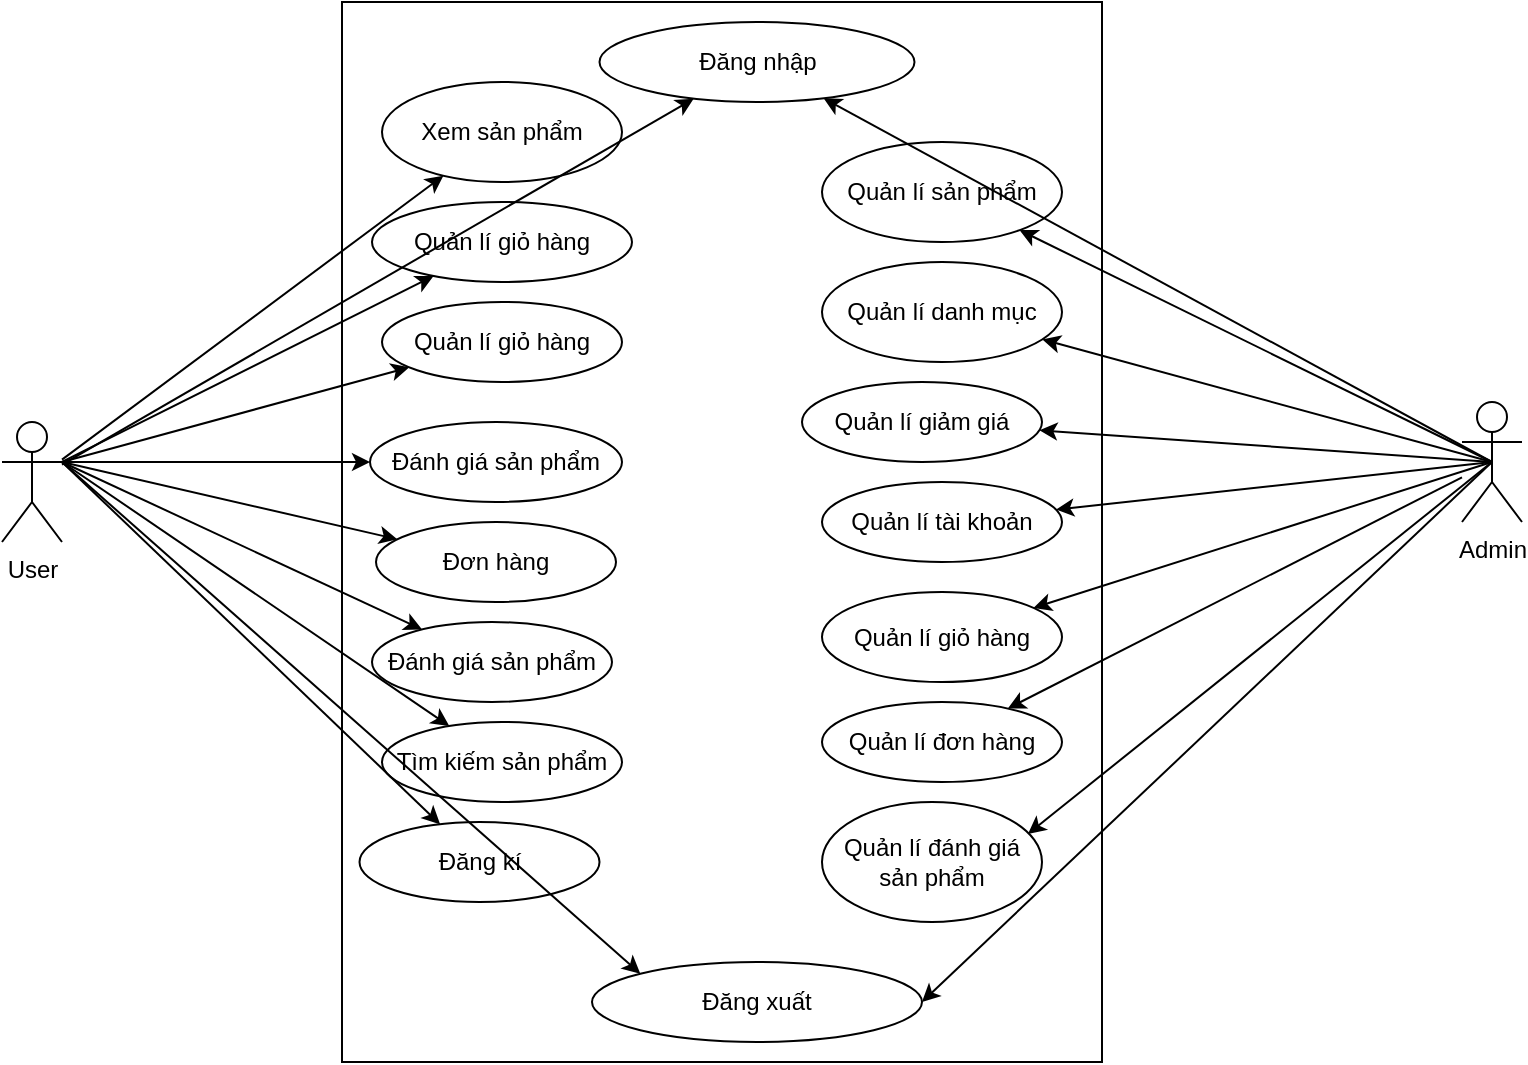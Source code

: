 <mxfile version="24.8.4">
  <diagram name="Page-1" id="KXQdFByNBVpxFLF6cQxC">
    <mxGraphModel dx="1434" dy="772" grid="1" gridSize="10" guides="1" tooltips="1" connect="1" arrows="1" fold="1" page="1" pageScale="1" pageWidth="827" pageHeight="1169" math="0" shadow="0">
      <root>
        <mxCell id="0" />
        <mxCell id="1" parent="0" />
        <mxCell id="8wAcKJ2KfCNN_2pJejDK-2" value="" style="rounded=0;whiteSpace=wrap;html=1;" vertex="1" parent="1">
          <mxGeometry x="220" y="80" width="380" height="530" as="geometry" />
        </mxCell>
        <mxCell id="8wAcKJ2KfCNN_2pJejDK-3" value="User" style="shape=umlActor;verticalLabelPosition=bottom;verticalAlign=top;html=1;outlineConnect=0;" vertex="1" parent="1">
          <mxGeometry x="50" y="290" width="30" height="60" as="geometry" />
        </mxCell>
        <mxCell id="8wAcKJ2KfCNN_2pJejDK-5" value="Admin" style="shape=umlActor;verticalLabelPosition=bottom;verticalAlign=top;html=1;outlineConnect=0;" vertex="1" parent="1">
          <mxGeometry x="780" y="280" width="30" height="60" as="geometry" />
        </mxCell>
        <mxCell id="8wAcKJ2KfCNN_2pJejDK-6" value="Đăng nhập" style="ellipse;whiteSpace=wrap;html=1;" vertex="1" parent="1">
          <mxGeometry x="348.75" y="90" width="157.5" height="40" as="geometry" />
        </mxCell>
        <mxCell id="8wAcKJ2KfCNN_2pJejDK-7" value="Đăng xuất" style="ellipse;whiteSpace=wrap;html=1;" vertex="1" parent="1">
          <mxGeometry x="345" y="560" width="165" height="40" as="geometry" />
        </mxCell>
        <mxCell id="8wAcKJ2KfCNN_2pJejDK-8" value="Xem sản phẩm" style="ellipse;whiteSpace=wrap;html=1;" vertex="1" parent="1">
          <mxGeometry x="240" y="120" width="120" height="50" as="geometry" />
        </mxCell>
        <mxCell id="8wAcKJ2KfCNN_2pJejDK-9" value="Quản lí sản phẩm" style="ellipse;whiteSpace=wrap;html=1;" vertex="1" parent="1">
          <mxGeometry x="460" y="150" width="120" height="50" as="geometry" />
        </mxCell>
        <mxCell id="8wAcKJ2KfCNN_2pJejDK-10" value="Quản lí giỏ hàng" style="ellipse;whiteSpace=wrap;html=1;" vertex="1" parent="1">
          <mxGeometry x="235" y="180" width="130" height="40" as="geometry" />
        </mxCell>
        <mxCell id="8wAcKJ2KfCNN_2pJejDK-11" value="Đánh giá sản phẩm" style="ellipse;whiteSpace=wrap;html=1;" vertex="1" parent="1">
          <mxGeometry x="234" y="290" width="126" height="40" as="geometry" />
        </mxCell>
        <mxCell id="8wAcKJ2KfCNN_2pJejDK-13" value="Quản lí danh mục" style="ellipse;whiteSpace=wrap;html=1;" vertex="1" parent="1">
          <mxGeometry x="460" y="210" width="120" height="50" as="geometry" />
        </mxCell>
        <mxCell id="8wAcKJ2KfCNN_2pJejDK-14" value="Quản lí giảm giá" style="ellipse;whiteSpace=wrap;html=1;" vertex="1" parent="1">
          <mxGeometry x="450" y="270" width="120" height="40" as="geometry" />
        </mxCell>
        <mxCell id="8wAcKJ2KfCNN_2pJejDK-15" value="Quản lí tài khoản" style="ellipse;whiteSpace=wrap;html=1;" vertex="1" parent="1">
          <mxGeometry x="460" y="320" width="120" height="40" as="geometry" />
        </mxCell>
        <mxCell id="8wAcKJ2KfCNN_2pJejDK-16" value="Quản lí giỏ hàng" style="ellipse;whiteSpace=wrap;html=1;" vertex="1" parent="1">
          <mxGeometry x="460" y="375" width="120" height="45" as="geometry" />
        </mxCell>
        <mxCell id="8wAcKJ2KfCNN_2pJejDK-17" value="Quản lí đơn hàng" style="ellipse;whiteSpace=wrap;html=1;" vertex="1" parent="1">
          <mxGeometry x="460" y="430" width="120" height="40" as="geometry" />
        </mxCell>
        <mxCell id="8wAcKJ2KfCNN_2pJejDK-18" value="Quản lí giỏ hàng" style="ellipse;whiteSpace=wrap;html=1;" vertex="1" parent="1">
          <mxGeometry x="240" y="230" width="120" height="40" as="geometry" />
        </mxCell>
        <mxCell id="8wAcKJ2KfCNN_2pJejDK-19" value="Đơn hàng" style="ellipse;whiteSpace=wrap;html=1;" vertex="1" parent="1">
          <mxGeometry x="237" y="340" width="120" height="40" as="geometry" />
        </mxCell>
        <mxCell id="8wAcKJ2KfCNN_2pJejDK-20" value="Đánh giá sản phẩm" style="ellipse;whiteSpace=wrap;html=1;" vertex="1" parent="1">
          <mxGeometry x="235" y="390" width="120" height="40" as="geometry" />
        </mxCell>
        <mxCell id="8wAcKJ2KfCNN_2pJejDK-21" value="Quản lí đánh giá sản phẩm" style="ellipse;whiteSpace=wrap;html=1;" vertex="1" parent="1">
          <mxGeometry x="460" y="480" width="110" height="60" as="geometry" />
        </mxCell>
        <mxCell id="8wAcKJ2KfCNN_2pJejDK-22" value="Tìm kiếm sản phẩm" style="ellipse;whiteSpace=wrap;html=1;" vertex="1" parent="1">
          <mxGeometry x="240" y="440" width="120" height="40" as="geometry" />
        </mxCell>
        <mxCell id="8wAcKJ2KfCNN_2pJejDK-27" value="" style="endArrow=classic;html=1;rounded=0;" edge="1" parent="1" source="8wAcKJ2KfCNN_2pJejDK-3" target="8wAcKJ2KfCNN_2pJejDK-6">
          <mxGeometry width="50" height="50" relative="1" as="geometry">
            <mxPoint x="110" y="320" as="sourcePoint" />
            <mxPoint x="160" y="270" as="targetPoint" />
          </mxGeometry>
        </mxCell>
        <mxCell id="8wAcKJ2KfCNN_2pJejDK-28" value="" style="endArrow=classic;html=1;rounded=0;" edge="1" parent="1" source="8wAcKJ2KfCNN_2pJejDK-3" target="8wAcKJ2KfCNN_2pJejDK-8">
          <mxGeometry width="50" height="50" relative="1" as="geometry">
            <mxPoint x="80" y="370" as="sourcePoint" />
            <mxPoint x="150.711" y="320" as="targetPoint" />
          </mxGeometry>
        </mxCell>
        <mxCell id="8wAcKJ2KfCNN_2pJejDK-29" value="" style="endArrow=classic;html=1;rounded=0;exitX=1;exitY=0.333;exitDx=0;exitDy=0;exitPerimeter=0;" edge="1" parent="1" source="8wAcKJ2KfCNN_2pJejDK-3" target="8wAcKJ2KfCNN_2pJejDK-10">
          <mxGeometry width="50" height="50" relative="1" as="geometry">
            <mxPoint x="70" y="350" as="sourcePoint" />
            <mxPoint x="120" y="300" as="targetPoint" />
          </mxGeometry>
        </mxCell>
        <mxCell id="8wAcKJ2KfCNN_2pJejDK-30" value="" style="endArrow=classic;html=1;rounded=0;" edge="1" parent="1" target="8wAcKJ2KfCNN_2pJejDK-18">
          <mxGeometry width="50" height="50" relative="1" as="geometry">
            <mxPoint x="80" y="310" as="sourcePoint" />
            <mxPoint x="120" y="320" as="targetPoint" />
          </mxGeometry>
        </mxCell>
        <mxCell id="8wAcKJ2KfCNN_2pJejDK-31" value="" style="endArrow=classic;html=1;rounded=0;exitX=1;exitY=0.333;exitDx=0;exitDy=0;exitPerimeter=0;" edge="1" parent="1" source="8wAcKJ2KfCNN_2pJejDK-3" target="8wAcKJ2KfCNN_2pJejDK-11">
          <mxGeometry width="50" height="50" relative="1" as="geometry">
            <mxPoint x="120" y="380" as="sourcePoint" />
            <mxPoint x="170" y="330" as="targetPoint" />
          </mxGeometry>
        </mxCell>
        <mxCell id="8wAcKJ2KfCNN_2pJejDK-32" value="" style="endArrow=classic;html=1;rounded=0;exitX=1;exitY=0.333;exitDx=0;exitDy=0;exitPerimeter=0;" edge="1" parent="1" source="8wAcKJ2KfCNN_2pJejDK-3" target="8wAcKJ2KfCNN_2pJejDK-19">
          <mxGeometry width="50" height="50" relative="1" as="geometry">
            <mxPoint x="50" y="370" as="sourcePoint" />
            <mxPoint x="100" y="320" as="targetPoint" />
          </mxGeometry>
        </mxCell>
        <mxCell id="8wAcKJ2KfCNN_2pJejDK-33" value="" style="endArrow=classic;html=1;rounded=0;" edge="1" parent="1" target="8wAcKJ2KfCNN_2pJejDK-20">
          <mxGeometry width="50" height="50" relative="1" as="geometry">
            <mxPoint x="80" y="310" as="sourcePoint" />
            <mxPoint x="239.999" y="506.501" as="targetPoint" />
          </mxGeometry>
        </mxCell>
        <mxCell id="8wAcKJ2KfCNN_2pJejDK-34" value="" style="endArrow=classic;html=1;rounded=0;" edge="1" parent="1" target="8wAcKJ2KfCNN_2pJejDK-22">
          <mxGeometry width="50" height="50" relative="1" as="geometry">
            <mxPoint x="80" y="310" as="sourcePoint" />
            <mxPoint x="130" y="560" as="targetPoint" />
          </mxGeometry>
        </mxCell>
        <mxCell id="8wAcKJ2KfCNN_2pJejDK-36" value="Đăng kí" style="ellipse;whiteSpace=wrap;html=1;" vertex="1" parent="1">
          <mxGeometry x="228.75" y="490" width="120" height="40" as="geometry" />
        </mxCell>
        <mxCell id="8wAcKJ2KfCNN_2pJejDK-37" value="" style="endArrow=classic;html=1;rounded=0;" edge="1" parent="1" target="8wAcKJ2KfCNN_2pJejDK-36">
          <mxGeometry width="50" height="50" relative="1" as="geometry">
            <mxPoint x="80" y="310" as="sourcePoint" />
            <mxPoint x="50" y="500" as="targetPoint" />
          </mxGeometry>
        </mxCell>
        <mxCell id="8wAcKJ2KfCNN_2pJejDK-38" value="" style="endArrow=classic;html=1;rounded=0;entryX=0;entryY=0;entryDx=0;entryDy=0;" edge="1" parent="1" target="8wAcKJ2KfCNN_2pJejDK-7">
          <mxGeometry width="50" height="50" relative="1" as="geometry">
            <mxPoint x="80" y="310" as="sourcePoint" />
            <mxPoint x="80" y="550" as="targetPoint" />
          </mxGeometry>
        </mxCell>
        <mxCell id="8wAcKJ2KfCNN_2pJejDK-40" value="" style="endArrow=classic;html=1;rounded=0;exitX=0.5;exitY=0.5;exitDx=0;exitDy=0;exitPerimeter=0;" edge="1" parent="1" source="8wAcKJ2KfCNN_2pJejDK-5" target="8wAcKJ2KfCNN_2pJejDK-6">
          <mxGeometry width="50" height="50" relative="1" as="geometry">
            <mxPoint x="750" y="475" as="sourcePoint" />
            <mxPoint x="800" y="425" as="targetPoint" />
          </mxGeometry>
        </mxCell>
        <mxCell id="8wAcKJ2KfCNN_2pJejDK-41" value="" style="endArrow=classic;html=1;rounded=0;exitX=0.5;exitY=0.5;exitDx=0;exitDy=0;exitPerimeter=0;" edge="1" parent="1" source="8wAcKJ2KfCNN_2pJejDK-5" target="8wAcKJ2KfCNN_2pJejDK-9">
          <mxGeometry width="50" height="50" relative="1" as="geometry">
            <mxPoint x="680" y="520" as="sourcePoint" />
            <mxPoint x="730" y="470" as="targetPoint" />
          </mxGeometry>
        </mxCell>
        <mxCell id="8wAcKJ2KfCNN_2pJejDK-42" value="" style="endArrow=classic;html=1;rounded=0;exitX=0.5;exitY=0.5;exitDx=0;exitDy=0;exitPerimeter=0;" edge="1" parent="1" source="8wAcKJ2KfCNN_2pJejDK-5" target="8wAcKJ2KfCNN_2pJejDK-13">
          <mxGeometry width="50" height="50" relative="1" as="geometry">
            <mxPoint x="700" y="530" as="sourcePoint" />
            <mxPoint x="750" y="480" as="targetPoint" />
          </mxGeometry>
        </mxCell>
        <mxCell id="8wAcKJ2KfCNN_2pJejDK-43" value="" style="endArrow=classic;html=1;rounded=0;exitX=0.5;exitY=0.5;exitDx=0;exitDy=0;exitPerimeter=0;" edge="1" parent="1" source="8wAcKJ2KfCNN_2pJejDK-5" target="8wAcKJ2KfCNN_2pJejDK-14">
          <mxGeometry width="50" height="50" relative="1" as="geometry">
            <mxPoint x="660" y="620" as="sourcePoint" />
            <mxPoint x="710" y="570" as="targetPoint" />
          </mxGeometry>
        </mxCell>
        <mxCell id="8wAcKJ2KfCNN_2pJejDK-44" value="" style="endArrow=classic;html=1;rounded=0;exitX=0.5;exitY=0.5;exitDx=0;exitDy=0;exitPerimeter=0;" edge="1" parent="1" source="8wAcKJ2KfCNN_2pJejDK-5" target="8wAcKJ2KfCNN_2pJejDK-15">
          <mxGeometry width="50" height="50" relative="1" as="geometry">
            <mxPoint x="700" y="580" as="sourcePoint" />
            <mxPoint x="750" y="530" as="targetPoint" />
          </mxGeometry>
        </mxCell>
        <mxCell id="8wAcKJ2KfCNN_2pJejDK-45" value="" style="endArrow=classic;html=1;rounded=0;exitX=0.5;exitY=0.5;exitDx=0;exitDy=0;exitPerimeter=0;" edge="1" parent="1" source="8wAcKJ2KfCNN_2pJejDK-5" target="8wAcKJ2KfCNN_2pJejDK-16">
          <mxGeometry width="50" height="50" relative="1" as="geometry">
            <mxPoint x="680" y="600" as="sourcePoint" />
            <mxPoint x="730" y="550" as="targetPoint" />
          </mxGeometry>
        </mxCell>
        <mxCell id="8wAcKJ2KfCNN_2pJejDK-46" value="" style="endArrow=classic;html=1;rounded=0;" edge="1" parent="1" source="8wAcKJ2KfCNN_2pJejDK-5" target="8wAcKJ2KfCNN_2pJejDK-17">
          <mxGeometry width="50" height="50" relative="1" as="geometry">
            <mxPoint x="710" y="590" as="sourcePoint" />
            <mxPoint x="760" y="540" as="targetPoint" />
          </mxGeometry>
        </mxCell>
        <mxCell id="8wAcKJ2KfCNN_2pJejDK-47" value="" style="endArrow=classic;html=1;rounded=0;entryX=0.936;entryY=0.267;entryDx=0;entryDy=0;entryPerimeter=0;" edge="1" parent="1" target="8wAcKJ2KfCNN_2pJejDK-21">
          <mxGeometry width="50" height="50" relative="1" as="geometry">
            <mxPoint x="795" y="310" as="sourcePoint" />
            <mxPoint x="750" y="540" as="targetPoint" />
          </mxGeometry>
        </mxCell>
        <mxCell id="8wAcKJ2KfCNN_2pJejDK-48" value="" style="endArrow=classic;html=1;rounded=0;exitX=0.5;exitY=0.5;exitDx=0;exitDy=0;exitPerimeter=0;entryX=1;entryY=0.5;entryDx=0;entryDy=0;" edge="1" parent="1" source="8wAcKJ2KfCNN_2pJejDK-5" target="8wAcKJ2KfCNN_2pJejDK-7">
          <mxGeometry width="50" height="50" relative="1" as="geometry">
            <mxPoint x="680" y="650" as="sourcePoint" />
            <mxPoint x="730" y="600" as="targetPoint" />
          </mxGeometry>
        </mxCell>
      </root>
    </mxGraphModel>
  </diagram>
</mxfile>
